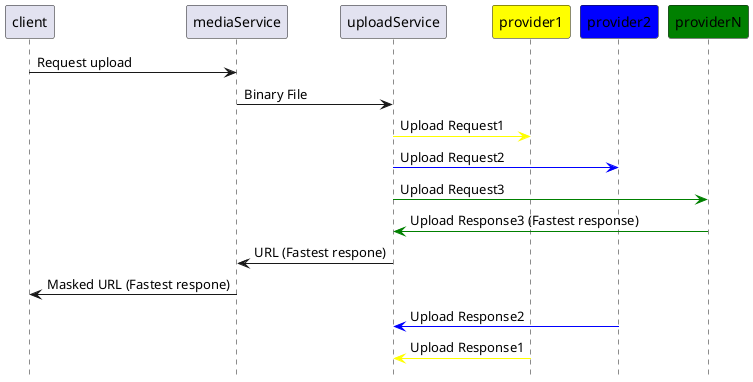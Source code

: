 @startuml
hide footbox

participant client
participant mediaService
participant uploadService
participant provider1 #Yellow
participant provider2 #Blue
participant providerN #Green

client -> mediaService : Request upload
mediaService -> uploadService : Binary File
uploadService [#Yellow]-> provider1: Upload Request1
uploadService [#Blue]-> provider2: Upload Request2
uploadService [#Green]-> providerN: Upload Request3

providerN [#Green]-> uploadService : Upload Response3 (Fastest response)
uploadService -> mediaService : URL (Fastest respone)
mediaService -> client : Masked URL (Fastest respone)
provider2 [#Blue]-> uploadService : Upload Response2
provider1 [#Yellow]-> uploadService : Upload Response1

@enduml
